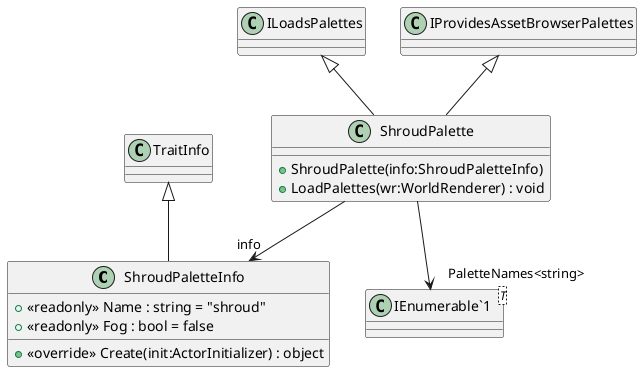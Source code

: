@startuml
class ShroudPaletteInfo {
    + <<readonly>> Name : string = "shroud"
    + <<readonly>> Fog : bool = false
    + <<override>> Create(init:ActorInitializer) : object
}
class ShroudPalette {
    + ShroudPalette(info:ShroudPaletteInfo)
    + LoadPalettes(wr:WorldRenderer) : void
}
class "IEnumerable`1"<T> {
}
TraitInfo <|-- ShroudPaletteInfo
ILoadsPalettes <|-- ShroudPalette
IProvidesAssetBrowserPalettes <|-- ShroudPalette
ShroudPalette --> "info" ShroudPaletteInfo
ShroudPalette --> "PaletteNames<string>" "IEnumerable`1"
@enduml
